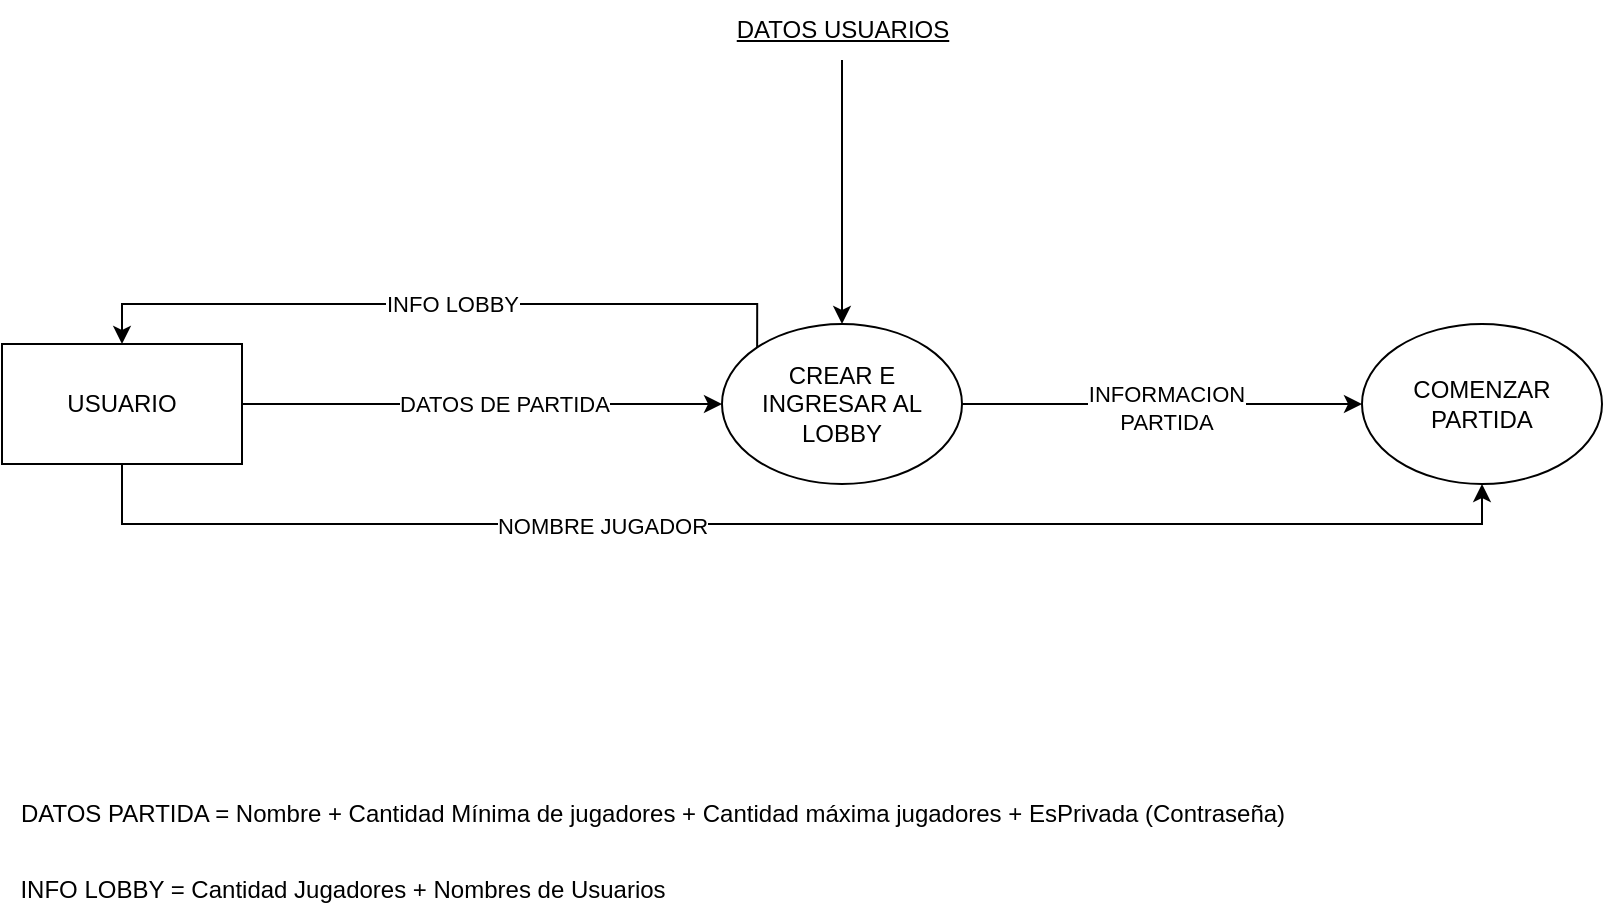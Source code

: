 <mxfile version="21.7.2" type="github">
  <diagram name="Page-1" id="AYoHofWYZxN0NZMTVe19">
    <mxGraphModel dx="928" dy="513" grid="1" gridSize="10" guides="1" tooltips="1" connect="1" arrows="1" fold="1" page="1" pageScale="1" pageWidth="1390" pageHeight="980" math="0" shadow="0">
      <root>
        <mxCell id="0" />
        <mxCell id="1" parent="0" />
        <mxCell id="HvV8VwSsiazUcoTgwNvh-3" style="edgeStyle=orthogonalEdgeStyle;rounded=0;orthogonalLoop=1;jettySize=auto;html=1;entryX=0;entryY=0.5;entryDx=0;entryDy=0;" edge="1" parent="1" source="HvV8VwSsiazUcoTgwNvh-1" target="HvV8VwSsiazUcoTgwNvh-2">
          <mxGeometry relative="1" as="geometry" />
        </mxCell>
        <mxCell id="HvV8VwSsiazUcoTgwNvh-4" value="DATOS DE PARTIDA" style="edgeLabel;html=1;align=center;verticalAlign=middle;resizable=0;points=[];" vertex="1" connectable="0" parent="HvV8VwSsiazUcoTgwNvh-3">
          <mxGeometry x="0.092" relative="1" as="geometry">
            <mxPoint as="offset" />
          </mxGeometry>
        </mxCell>
        <mxCell id="HvV8VwSsiazUcoTgwNvh-9" style="edgeStyle=orthogonalEdgeStyle;rounded=0;orthogonalLoop=1;jettySize=auto;html=1;exitX=0.5;exitY=1;exitDx=0;exitDy=0;entryX=0.5;entryY=1;entryDx=0;entryDy=0;" edge="1" parent="1" source="HvV8VwSsiazUcoTgwNvh-1" target="HvV8VwSsiazUcoTgwNvh-5">
          <mxGeometry relative="1" as="geometry">
            <Array as="points">
              <mxPoint x="220" y="400" />
              <mxPoint x="900" y="400" />
            </Array>
          </mxGeometry>
        </mxCell>
        <mxCell id="HvV8VwSsiazUcoTgwNvh-10" value="NOMBRE JUGADOR" style="edgeLabel;html=1;align=center;verticalAlign=middle;resizable=0;points=[];" vertex="1" connectable="0" parent="HvV8VwSsiazUcoTgwNvh-9">
          <mxGeometry x="-0.26" y="-1" relative="1" as="geometry">
            <mxPoint as="offset" />
          </mxGeometry>
        </mxCell>
        <mxCell id="HvV8VwSsiazUcoTgwNvh-1" value="USUARIO" style="rounded=0;whiteSpace=wrap;html=1;" vertex="1" parent="1">
          <mxGeometry x="160" y="310" width="120" height="60" as="geometry" />
        </mxCell>
        <mxCell id="HvV8VwSsiazUcoTgwNvh-6" style="edgeStyle=orthogonalEdgeStyle;rounded=0;orthogonalLoop=1;jettySize=auto;html=1;entryX=0;entryY=0.5;entryDx=0;entryDy=0;" edge="1" parent="1" source="HvV8VwSsiazUcoTgwNvh-2" target="HvV8VwSsiazUcoTgwNvh-5">
          <mxGeometry relative="1" as="geometry" />
        </mxCell>
        <mxCell id="HvV8VwSsiazUcoTgwNvh-7" value="&lt;div&gt;INFORMACION&lt;/div&gt;&lt;div&gt;PARTIDA&lt;br&gt;&lt;/div&gt;" style="edgeLabel;html=1;align=center;verticalAlign=middle;resizable=0;points=[];" vertex="1" connectable="0" parent="HvV8VwSsiazUcoTgwNvh-6">
          <mxGeometry x="0.02" y="-2" relative="1" as="geometry">
            <mxPoint as="offset" />
          </mxGeometry>
        </mxCell>
        <mxCell id="HvV8VwSsiazUcoTgwNvh-14" style="edgeStyle=orthogonalEdgeStyle;rounded=0;orthogonalLoop=1;jettySize=auto;html=1;exitX=0;exitY=0;exitDx=0;exitDy=0;entryX=0.5;entryY=0;entryDx=0;entryDy=0;" edge="1" parent="1" source="HvV8VwSsiazUcoTgwNvh-2" target="HvV8VwSsiazUcoTgwNvh-1">
          <mxGeometry relative="1" as="geometry">
            <Array as="points">
              <mxPoint x="538" y="290" />
              <mxPoint x="220" y="290" />
            </Array>
          </mxGeometry>
        </mxCell>
        <mxCell id="HvV8VwSsiazUcoTgwNvh-15" value="INFO LOBBY" style="edgeLabel;html=1;align=center;verticalAlign=middle;resizable=0;points=[];" vertex="1" connectable="0" parent="HvV8VwSsiazUcoTgwNvh-14">
          <mxGeometry x="-0.027" y="-1" relative="1" as="geometry">
            <mxPoint y="1" as="offset" />
          </mxGeometry>
        </mxCell>
        <mxCell id="HvV8VwSsiazUcoTgwNvh-2" value="CREAR E INGRESAR AL LOBBY" style="ellipse;whiteSpace=wrap;html=1;" vertex="1" parent="1">
          <mxGeometry x="520" y="300" width="120" height="80" as="geometry" />
        </mxCell>
        <mxCell id="HvV8VwSsiazUcoTgwNvh-5" value="&lt;div&gt;COMENZAR &lt;br&gt;&lt;/div&gt;&lt;div&gt;PARTIDA&lt;br&gt;&lt;/div&gt;" style="ellipse;whiteSpace=wrap;html=1;" vertex="1" parent="1">
          <mxGeometry x="840" y="300" width="120" height="80" as="geometry" />
        </mxCell>
        <mxCell id="HvV8VwSsiazUcoTgwNvh-17" style="edgeStyle=orthogonalEdgeStyle;rounded=0;orthogonalLoop=1;jettySize=auto;html=1;entryX=0.5;entryY=0;entryDx=0;entryDy=0;" edge="1" parent="1" source="HvV8VwSsiazUcoTgwNvh-16" target="HvV8VwSsiazUcoTgwNvh-2">
          <mxGeometry relative="1" as="geometry" />
        </mxCell>
        <mxCell id="HvV8VwSsiazUcoTgwNvh-16" value="&lt;u&gt;DATOS USUARIOS&lt;br&gt;&lt;/u&gt;" style="text;html=1;align=center;verticalAlign=middle;resizable=0;points=[];autosize=1;strokeColor=none;fillColor=none;" vertex="1" parent="1">
          <mxGeometry x="515" y="138" width="130" height="30" as="geometry" />
        </mxCell>
        <mxCell id="HvV8VwSsiazUcoTgwNvh-18" value="DATOS PARTIDA = Nombre + Cantidad Mínima de jugadores + Cantidad máxima jugadores + EsPrivada (Contraseña)" style="text;html=1;align=center;verticalAlign=middle;resizable=0;points=[];autosize=1;strokeColor=none;fillColor=none;" vertex="1" parent="1">
          <mxGeometry x="160" y="530" width="650" height="30" as="geometry" />
        </mxCell>
        <mxCell id="HvV8VwSsiazUcoTgwNvh-19" value="INFO LOBBY = Cantidad Jugadores + Nombres de Usuarios" style="text;html=1;align=center;verticalAlign=middle;resizable=0;points=[];autosize=1;strokeColor=none;fillColor=none;" vertex="1" parent="1">
          <mxGeometry x="160" y="568" width="340" height="30" as="geometry" />
        </mxCell>
      </root>
    </mxGraphModel>
  </diagram>
</mxfile>
